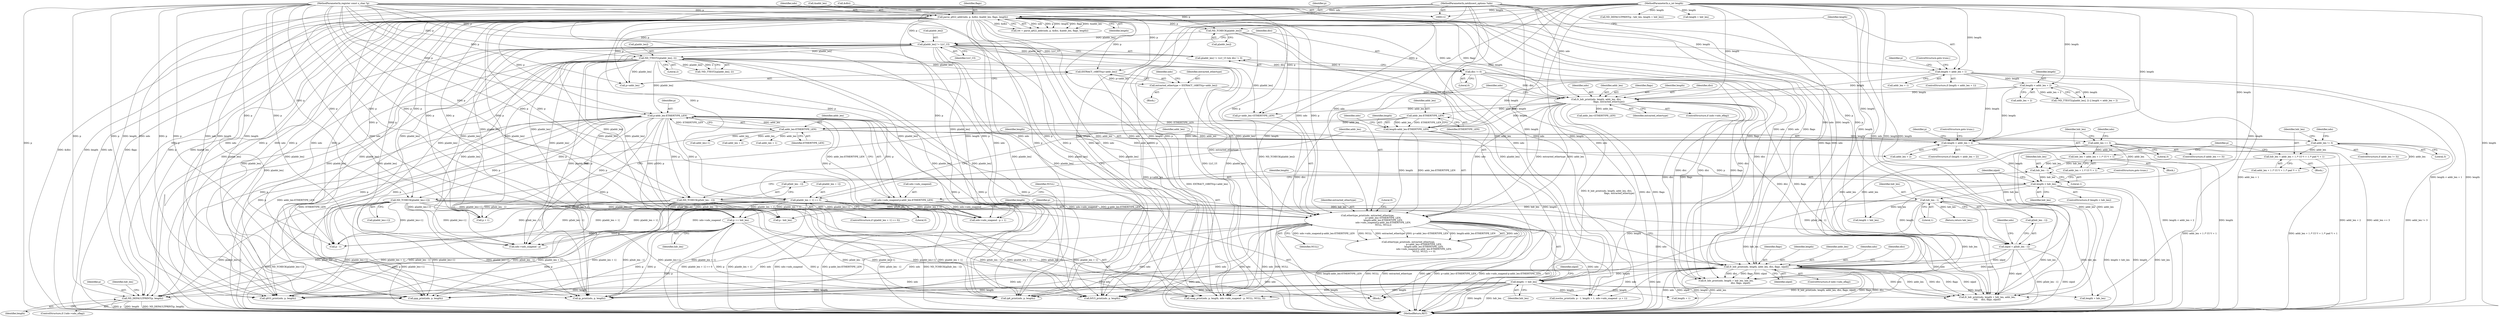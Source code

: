 digraph "0_tcpdump_1dcd10aceabbc03bf571ea32b892c522cbe923de_2@pointer" {
"1000462" [label="(Call,ND_DEFAULTPRINT(p, length))"];
"1000177" [label="(Call,ND_TTEST2(p[addr_len], 2))"];
"1000165" [label="(Call,p[addr_len] != LLC_UI)"];
"1000152" [label="(Call,ND_TCHECK(p[addr_len]))"];
"1000126" [label="(Call,parse_q922_addr(ndo, p, &dlci, &addr_len, flags, length))"];
"1000113" [label="(MethodParameterIn,netdissect_options *ndo)"];
"1000114" [label="(MethodParameterIn,register const u_char *p)"];
"1000115" [label="(MethodParameterIn,u_int length)"];
"1000269" [label="(Call,p[addr_len + 1] == 0)"];
"1000234" [label="(Call,p-addr_len-ETHERTYPE_LEN)"];
"1000236" [label="(Call,addr_len-ETHERTYPE_LEN)"];
"1000227" [label="(Call,addr_len-ETHERTYPE_LEN)"];
"1000208" [label="(Call,fr_hdr_print(ndo, length, addr_len, dlci,\n                                    flags, extracted_ethertype))"];
"1000157" [label="(Call,length < addr_len + 1)"];
"1000182" [label="(Call,length < addr_len + 2)"];
"1000170" [label="(Call,dlci != 0)"];
"1000198" [label="(Call,extracted_ethertype = EXTRACT_16BITS(p+addr_len))"];
"1000200" [label="(Call,EXTRACT_16BITS(p+addr_len))"];
"1000255" [label="(Call,ND_TCHECK(p[addr_len+1]))"];
"1000340" [label="(Call,p += hdr_len)"];
"1000326" [label="(Call,hdr_len - 1)"];
"1000318" [label="(Call,length < hdr_len)"];
"1000262" [label="(Call,length < addr_len + 2)"];
"1000225" [label="(Call,length-addr_len-ETHERTYPE_LEN)"];
"1000314" [label="(Call,hdr_len - 1)"];
"1000285" [label="(Call,hdr_len = addr_len + 1 /* UI */ + 1 /* pad */ + 1)"];
"1000278" [label="(Call,addr_len != 3)"];
"1000304" [label="(Call,hdr_len = addr_len + 1 /* UI */ + 1)"];
"1000297" [label="(Call,addr_len == 3)"];
"1000311" [label="(Call,ND_TCHECK(p[hdr_len - 1]))"];
"1000343" [label="(Call,length -= hdr_len)"];
"1000333" [label="(Call,fr_hdr_print(ndo, length, addr_len, dlci, flags, nlpid))"];
"1000217" [label="(Call,ethertype_print(ndo, extracted_ethertype,\n                                            p+addr_len+ETHERTYPE_LEN,\n                                            length-addr_len-ETHERTYPE_LEN,\n                                            ndo->ndo_snapend-p-addr_len-ETHERTYPE_LEN,\n                                            NULL, NULL))"];
"1000230" [label="(Call,ndo->ndo_snapend-p-addr_len-ETHERTYPE_LEN)"];
"1000322" [label="(Call,nlpid = p[hdr_len - 1])"];
"1000297" [label="(Call,addr_len == 3)"];
"1000232" [label="(Identifier,ndo)"];
"1000230" [label="(Call,ndo->ndo_snapend-p-addr_len-ETHERTYPE_LEN)"];
"1000318" [label="(Call,length < hdr_len)"];
"1000333" [label="(Call,fr_hdr_print(ndo, length, addr_len, dlci, flags, nlpid))"];
"1000416" [label="(Call,ND_DEFAULTPRINT(p - hdr_len, length + hdr_len))"];
"1000181" [label="(Literal,2)"];
"1000177" [label="(Call,ND_TTEST2(p[addr_len], 2))"];
"1000126" [label="(Call,parse_q922_addr(ndo, p, &dlci, &addr_len, flags, length))"];
"1000115" [label="(MethodParameterIn,u_int length)"];
"1000217" [label="(Call,ethertype_print(ndo, extracted_ethertype,\n                                            p+addr_len+ETHERTYPE_LEN,\n                                            length-addr_len-ETHERTYPE_LEN,\n                                            ndo->ndo_snapend-p-addr_len-ETHERTYPE_LEN,\n                                            NULL, NULL))"];
"1000127" [label="(Identifier,ndo)"];
"1000272" [label="(Call,addr_len + 1)"];
"1000321" [label="(ControlStructure,goto trunc;)"];
"1000113" [label="(MethodParameterIn,netdissect_options *ndo)"];
"1000324" [label="(Call,p[hdr_len - 1])"];
"1000201" [label="(Call,p+addr_len)"];
"1000420" [label="(Call,length + hdr_len)"];
"1000328" [label="(Literal,1)"];
"1000268" [label="(ControlStructure,if (p[addr_len + 1] == 0))"];
"1000337" [label="(Identifier,dlci)"];
"1000206" [label="(Identifier,ndo)"];
"1000264" [label="(Call,addr_len + 2)"];
"1000234" [label="(Call,p-addr_len-ETHERTYPE_LEN)"];
"1000209" [label="(Identifier,ndo)"];
"1000182" [label="(Call,length < addr_len + 2)"];
"1000343" [label="(Call,length -= hdr_len)"];
"1000262" [label="(Call,length < addr_len + 2)"];
"1000312" [label="(Call,p[hdr_len - 1])"];
"1000157" [label="(Call,length < addr_len + 1)"];
"1000131" [label="(Call,&addr_len)"];
"1000295" [label="(Block,)"];
"1000311" [label="(Call,ND_TCHECK(p[hdr_len - 1]))"];
"1000344" [label="(Identifier,length)"];
"1000211" [label="(Identifier,addr_len)"];
"1000313" [label="(Identifier,p)"];
"1000306" [label="(Call,addr_len + 1 /* UI */ + 1)"];
"1000241" [label="(Literal,0)"];
"1000277" [label="(ControlStructure,if (addr_len != 3))"];
"1000219" [label="(Identifier,extracted_ethertype)"];
"1000158" [label="(Identifier,length)"];
"1000199" [label="(Identifier,extracted_ethertype)"];
"1000320" [label="(Identifier,hdr_len)"];
"1000286" [label="(Identifier,hdr_len)"];
"1000402" [label="(Call,fr_hdr_print(ndo, length + hdr_len, hdr_len,\n                                         dlci, flags, nlpid))"];
"1000239" [label="(Identifier,NULL)"];
"1000159" [label="(Call,addr_len + 1)"];
"1000183" [label="(Identifier,length)"];
"1000204" [label="(ControlStructure,if (ndo->ndo_eflag))"];
"1000238" [label="(Identifier,ETHERTYPE_LEN)"];
"1000184" [label="(Call,addr_len + 2)"];
"1000323" [label="(Identifier,nlpid)"];
"1000425" [label="(Call,q933_print(ndo, p, length))"];
"1000178" [label="(Call,p[addr_len])"];
"1000338" [label="(Identifier,flags)"];
"1000226" [label="(Identifier,length)"];
"1000437" [label="(Call,ppp_print(ndo, p, length))"];
"1000369" [label="(Call,length + 1)"];
"1000317" [label="(ControlStructure,if (length < hdr_len))"];
"1000255" [label="(Call,ND_TCHECK(p[addr_len+1]))"];
"1000269" [label="(Call,p[addr_len + 1] == 0)"];
"1000228" [label="(Identifier,addr_len)"];
"1000225" [label="(Call,length-addr_len-ETHERTYPE_LEN)"];
"1000258" [label="(Call,addr_len+1)"];
"1000350" [label="(Call,ip_print(ndo, p, length))"];
"1000302" [label="(Identifier,ndo)"];
"1000166" [label="(Call,p[addr_len])"];
"1000339" [label="(Identifier,nlpid)"];
"1000129" [label="(Call,&dlci)"];
"1000356" [label="(Call,ip6_print(ndo, p, length))"];
"1000153" [label="(Call,p[addr_len])"];
"1000167" [label="(Identifier,p)"];
"1000235" [label="(Identifier,p)"];
"1000304" [label="(Call,hdr_len = addr_len + 1 /* UI */ + 1)"];
"1000387" [label="(Call,ndo->ndo_snapend - p)"];
"1000240" [label="(Identifier,NULL)"];
"1000170" [label="(Call,dlci != 0)"];
"1000236" [label="(Call,addr_len-ETHERTYPE_LEN)"];
"1000208" [label="(Call,fr_hdr_print(ndo, length, addr_len, dlci,\n                                    flags, extracted_ethertype))"];
"1000133" [label="(Identifier,flags)"];
"1000275" [label="(Literal,0)"];
"1000252" [label="(Call,addr_len + 2)"];
"1000218" [label="(Identifier,ndo)"];
"1000345" [label="(Identifier,hdr_len)"];
"1000314" [label="(Call,hdr_len - 1)"];
"1000287" [label="(Call,addr_len + 1 /* UI */ + 1 /* pad */ + 1)"];
"1000376" [label="(Call,p + 1)"];
"1000267" [label="(ControlStructure,goto trunc;)"];
"1000347" [label="(Identifier,nlpid)"];
"1000335" [label="(Identifier,length)"];
"1000263" [label="(Identifier,length)"];
"1000336" [label="(Identifier,addr_len)"];
"1000279" [label="(Identifier,addr_len)"];
"1000213" [label="(Identifier,flags)"];
"1000342" [label="(Identifier,hdr_len)"];
"1000319" [label="(Identifier,length)"];
"1000283" [label="(Identifier,ndo)"];
"1000200" [label="(Call,EXTRACT_16BITS(p+addr_len))"];
"1000315" [label="(Identifier,hdr_len)"];
"1000463" [label="(Identifier,p)"];
"1000431" [label="(Call,frf15_print(ndo, p, length))"];
"1000210" [label="(Identifier,length)"];
"1000162" [label="(ControlStructure,goto trunc;)"];
"1000261" [label="(ControlStructure,if (length < addr_len + 2))"];
"1000366" [label="(Call,p - 1)"];
"1000212" [label="(Identifier,dlci)"];
"1000276" [label="(Block,)"];
"1000152" [label="(Call,ND_TCHECK(p[addr_len]))"];
"1000334" [label="(Identifier,ndo)"];
"1000220" [label="(Call,p+addr_len+ETHERTYPE_LEN)"];
"1000164" [label="(Call,p[addr_len] != LLC_UI && dlci != 0)"];
"1000457" [label="(ControlStructure,if (!ndo->ndo_xflag))"];
"1000462" [label="(Call,ND_DEFAULTPRINT(p, length))"];
"1000341" [label="(Identifier,p)"];
"1000299" [label="(Literal,3)"];
"1000465" [label="(Return,return hdr_len;)"];
"1000298" [label="(Identifier,addr_len)"];
"1000448" [label="(Call,fr_hdr_print(ndo, length + hdr_len, addr_len,\n\t\t\t\t     dlci, flags, nlpid))"];
"1000316" [label="(Literal,1)"];
"1000417" [label="(Call,p - hdr_len)"];
"1000124" [label="(Call,ret = parse_q922_addr(ndo, p, &dlci, &addr_len, flags, length))"];
"1000450" [label="(Call,length + hdr_len)"];
"1000271" [label="(Identifier,p)"];
"1000296" [label="(ControlStructure,if (addr_len == 3))"];
"1000169" [label="(Identifier,LLC_UI)"];
"1000222" [label="(Call,addr_len+ETHERTYPE_LEN)"];
"1000134" [label="(Identifier,length)"];
"1000466" [label="(Identifier,hdr_len)"];
"1000216" [label="(Call,ethertype_print(ndo, extracted_ethertype,\n                                            p+addr_len+ETHERTYPE_LEN,\n                                            length-addr_len-ETHERTYPE_LEN,\n                                            ndo->ndo_snapend-p-addr_len-ETHERTYPE_LEN,\n                                            NULL, NULL) == 0)"];
"1000364" [label="(Call,isoclns_print(ndo, p - 1, length + 1, ndo->ndo_snapend - p + 1))"];
"1000128" [label="(Identifier,p)"];
"1000278" [label="(Call,addr_len != 3)"];
"1000331" [label="(Identifier,ndo)"];
"1000175" [label="(Call,!ND_TTEST2(p[addr_len], 2) || length < addr_len + 2)"];
"1000280" [label="(Literal,3)"];
"1000227" [label="(Call,addr_len-ETHERTYPE_LEN)"];
"1000329" [label="(ControlStructure,if (ndo->ndo_eflag))"];
"1000305" [label="(Identifier,hdr_len)"];
"1000116" [label="(Block,)"];
"1000114" [label="(MethodParameterIn,register const u_char *p)"];
"1000256" [label="(Call,p[addr_len+1])"];
"1000171" [label="(Identifier,dlci)"];
"1000372" [label="(Call,ndo->ndo_snapend - p + 1)"];
"1000237" [label="(Identifier,addr_len)"];
"1000156" [label="(ControlStructure,if (length < addr_len + 1))"];
"1000340" [label="(Call,p += hdr_len)"];
"1000270" [label="(Call,p[addr_len + 1])"];
"1000322" [label="(Call,nlpid = p[hdr_len - 1])"];
"1000172" [label="(Literal,0)"];
"1000198" [label="(Call,extracted_ethertype = EXTRACT_16BITS(p+addr_len))"];
"1000404" [label="(Call,length + hdr_len)"];
"1000326" [label="(Call,hdr_len - 1)"];
"1000176" [label="(Call,!ND_TTEST2(p[addr_len], 2))"];
"1000197" [label="(Block,)"];
"1000231" [label="(Call,ndo->ndo_snapend)"];
"1000464" [label="(Identifier,length)"];
"1000214" [label="(Identifier,extracted_ethertype)"];
"1000229" [label="(Identifier,ETHERTYPE_LEN)"];
"1000285" [label="(Call,hdr_len = addr_len + 1 /* UI */ + 1 /* pad */ + 1)"];
"1000383" [label="(Call,snap_print(ndo, p, length, ndo->ndo_snapend - p, NULL, NULL, 0))"];
"1000327" [label="(Identifier,hdr_len)"];
"1000474" [label="(MethodReturn,RET)"];
"1000165" [label="(Call,p[addr_len] != LLC_UI)"];
"1000462" -> "1000457"  [label="AST: "];
"1000462" -> "1000464"  [label="CFG: "];
"1000463" -> "1000462"  [label="AST: "];
"1000464" -> "1000462"  [label="AST: "];
"1000466" -> "1000462"  [label="CFG: "];
"1000462" -> "1000474"  [label="DDG: p"];
"1000462" -> "1000474"  [label="DDG: length"];
"1000462" -> "1000474"  [label="DDG: ND_DEFAULTPRINT(p, length)"];
"1000177" -> "1000462"  [label="DDG: p[addr_len]"];
"1000165" -> "1000462"  [label="DDG: p[addr_len]"];
"1000269" -> "1000462"  [label="DDG: p[addr_len + 1]"];
"1000255" -> "1000462"  [label="DDG: p[addr_len+1]"];
"1000340" -> "1000462"  [label="DDG: p"];
"1000114" -> "1000462"  [label="DDG: p"];
"1000311" -> "1000462"  [label="DDG: p[hdr_len - 1]"];
"1000234" -> "1000462"  [label="DDG: p"];
"1000126" -> "1000462"  [label="DDG: p"];
"1000343" -> "1000462"  [label="DDG: length"];
"1000115" -> "1000462"  [label="DDG: length"];
"1000177" -> "1000176"  [label="AST: "];
"1000177" -> "1000181"  [label="CFG: "];
"1000178" -> "1000177"  [label="AST: "];
"1000181" -> "1000177"  [label="AST: "];
"1000176" -> "1000177"  [label="CFG: "];
"1000177" -> "1000474"  [label="DDG: p[addr_len]"];
"1000177" -> "1000176"  [label="DDG: p[addr_len]"];
"1000177" -> "1000176"  [label="DDG: 2"];
"1000165" -> "1000177"  [label="DDG: p[addr_len]"];
"1000126" -> "1000177"  [label="DDG: p"];
"1000114" -> "1000177"  [label="DDG: p"];
"1000177" -> "1000200"  [label="DDG: p[addr_len]"];
"1000177" -> "1000201"  [label="DDG: p[addr_len]"];
"1000177" -> "1000217"  [label="DDG: p[addr_len]"];
"1000177" -> "1000220"  [label="DDG: p[addr_len]"];
"1000177" -> "1000234"  [label="DDG: p[addr_len]"];
"1000177" -> "1000340"  [label="DDG: p[addr_len]"];
"1000177" -> "1000350"  [label="DDG: p[addr_len]"];
"1000177" -> "1000356"  [label="DDG: p[addr_len]"];
"1000177" -> "1000366"  [label="DDG: p[addr_len]"];
"1000177" -> "1000372"  [label="DDG: p[addr_len]"];
"1000177" -> "1000376"  [label="DDG: p[addr_len]"];
"1000177" -> "1000383"  [label="DDG: p[addr_len]"];
"1000177" -> "1000387"  [label="DDG: p[addr_len]"];
"1000177" -> "1000417"  [label="DDG: p[addr_len]"];
"1000177" -> "1000425"  [label="DDG: p[addr_len]"];
"1000177" -> "1000431"  [label="DDG: p[addr_len]"];
"1000177" -> "1000437"  [label="DDG: p[addr_len]"];
"1000165" -> "1000164"  [label="AST: "];
"1000165" -> "1000169"  [label="CFG: "];
"1000166" -> "1000165"  [label="AST: "];
"1000169" -> "1000165"  [label="AST: "];
"1000171" -> "1000165"  [label="CFG: "];
"1000164" -> "1000165"  [label="CFG: "];
"1000165" -> "1000474"  [label="DDG: LLC_UI"];
"1000165" -> "1000474"  [label="DDG: p[addr_len]"];
"1000165" -> "1000164"  [label="DDG: p[addr_len]"];
"1000165" -> "1000164"  [label="DDG: LLC_UI"];
"1000152" -> "1000165"  [label="DDG: p[addr_len]"];
"1000126" -> "1000165"  [label="DDG: p"];
"1000114" -> "1000165"  [label="DDG: p"];
"1000165" -> "1000340"  [label="DDG: p[addr_len]"];
"1000165" -> "1000350"  [label="DDG: p[addr_len]"];
"1000165" -> "1000356"  [label="DDG: p[addr_len]"];
"1000165" -> "1000366"  [label="DDG: p[addr_len]"];
"1000165" -> "1000372"  [label="DDG: p[addr_len]"];
"1000165" -> "1000376"  [label="DDG: p[addr_len]"];
"1000165" -> "1000383"  [label="DDG: p[addr_len]"];
"1000165" -> "1000387"  [label="DDG: p[addr_len]"];
"1000165" -> "1000417"  [label="DDG: p[addr_len]"];
"1000165" -> "1000425"  [label="DDG: p[addr_len]"];
"1000165" -> "1000431"  [label="DDG: p[addr_len]"];
"1000165" -> "1000437"  [label="DDG: p[addr_len]"];
"1000152" -> "1000116"  [label="AST: "];
"1000152" -> "1000153"  [label="CFG: "];
"1000153" -> "1000152"  [label="AST: "];
"1000158" -> "1000152"  [label="CFG: "];
"1000152" -> "1000474"  [label="DDG: ND_TCHECK(p[addr_len])"];
"1000152" -> "1000474"  [label="DDG: p[addr_len]"];
"1000126" -> "1000152"  [label="DDG: p"];
"1000114" -> "1000152"  [label="DDG: p"];
"1000126" -> "1000124"  [label="AST: "];
"1000126" -> "1000134"  [label="CFG: "];
"1000127" -> "1000126"  [label="AST: "];
"1000128" -> "1000126"  [label="AST: "];
"1000129" -> "1000126"  [label="AST: "];
"1000131" -> "1000126"  [label="AST: "];
"1000133" -> "1000126"  [label="AST: "];
"1000134" -> "1000126"  [label="AST: "];
"1000124" -> "1000126"  [label="CFG: "];
"1000126" -> "1000474"  [label="DDG: &dlci"];
"1000126" -> "1000474"  [label="DDG: length"];
"1000126" -> "1000474"  [label="DDG: ndo"];
"1000126" -> "1000474"  [label="DDG: flags"];
"1000126" -> "1000474"  [label="DDG: p"];
"1000126" -> "1000474"  [label="DDG: &addr_len"];
"1000126" -> "1000124"  [label="DDG: ndo"];
"1000126" -> "1000124"  [label="DDG: p"];
"1000126" -> "1000124"  [label="DDG: length"];
"1000126" -> "1000124"  [label="DDG: flags"];
"1000126" -> "1000124"  [label="DDG: &addr_len"];
"1000126" -> "1000124"  [label="DDG: &dlci"];
"1000113" -> "1000126"  [label="DDG: ndo"];
"1000114" -> "1000126"  [label="DDG: p"];
"1000115" -> "1000126"  [label="DDG: length"];
"1000126" -> "1000157"  [label="DDG: length"];
"1000126" -> "1000200"  [label="DDG: p"];
"1000126" -> "1000201"  [label="DDG: p"];
"1000126" -> "1000208"  [label="DDG: ndo"];
"1000126" -> "1000208"  [label="DDG: flags"];
"1000126" -> "1000217"  [label="DDG: ndo"];
"1000126" -> "1000217"  [label="DDG: p"];
"1000126" -> "1000220"  [label="DDG: p"];
"1000126" -> "1000234"  [label="DDG: p"];
"1000126" -> "1000255"  [label="DDG: p"];
"1000126" -> "1000269"  [label="DDG: p"];
"1000126" -> "1000311"  [label="DDG: p"];
"1000126" -> "1000322"  [label="DDG: p"];
"1000126" -> "1000333"  [label="DDG: ndo"];
"1000126" -> "1000333"  [label="DDG: flags"];
"1000126" -> "1000340"  [label="DDG: p"];
"1000126" -> "1000350"  [label="DDG: ndo"];
"1000126" -> "1000350"  [label="DDG: p"];
"1000126" -> "1000356"  [label="DDG: ndo"];
"1000126" -> "1000356"  [label="DDG: p"];
"1000126" -> "1000364"  [label="DDG: ndo"];
"1000126" -> "1000366"  [label="DDG: p"];
"1000126" -> "1000372"  [label="DDG: p"];
"1000126" -> "1000376"  [label="DDG: p"];
"1000126" -> "1000383"  [label="DDG: ndo"];
"1000126" -> "1000383"  [label="DDG: p"];
"1000126" -> "1000387"  [label="DDG: p"];
"1000126" -> "1000402"  [label="DDG: flags"];
"1000126" -> "1000417"  [label="DDG: p"];
"1000126" -> "1000425"  [label="DDG: ndo"];
"1000126" -> "1000425"  [label="DDG: p"];
"1000126" -> "1000431"  [label="DDG: ndo"];
"1000126" -> "1000431"  [label="DDG: p"];
"1000126" -> "1000437"  [label="DDG: ndo"];
"1000126" -> "1000437"  [label="DDG: p"];
"1000126" -> "1000448"  [label="DDG: ndo"];
"1000126" -> "1000448"  [label="DDG: flags"];
"1000113" -> "1000112"  [label="AST: "];
"1000113" -> "1000474"  [label="DDG: ndo"];
"1000113" -> "1000208"  [label="DDG: ndo"];
"1000113" -> "1000217"  [label="DDG: ndo"];
"1000113" -> "1000333"  [label="DDG: ndo"];
"1000113" -> "1000350"  [label="DDG: ndo"];
"1000113" -> "1000356"  [label="DDG: ndo"];
"1000113" -> "1000364"  [label="DDG: ndo"];
"1000113" -> "1000383"  [label="DDG: ndo"];
"1000113" -> "1000402"  [label="DDG: ndo"];
"1000113" -> "1000425"  [label="DDG: ndo"];
"1000113" -> "1000431"  [label="DDG: ndo"];
"1000113" -> "1000437"  [label="DDG: ndo"];
"1000113" -> "1000448"  [label="DDG: ndo"];
"1000114" -> "1000112"  [label="AST: "];
"1000114" -> "1000474"  [label="DDG: p"];
"1000114" -> "1000200"  [label="DDG: p"];
"1000114" -> "1000201"  [label="DDG: p"];
"1000114" -> "1000217"  [label="DDG: p"];
"1000114" -> "1000220"  [label="DDG: p"];
"1000114" -> "1000234"  [label="DDG: p"];
"1000114" -> "1000255"  [label="DDG: p"];
"1000114" -> "1000269"  [label="DDG: p"];
"1000114" -> "1000311"  [label="DDG: p"];
"1000114" -> "1000322"  [label="DDG: p"];
"1000114" -> "1000340"  [label="DDG: p"];
"1000114" -> "1000350"  [label="DDG: p"];
"1000114" -> "1000356"  [label="DDG: p"];
"1000114" -> "1000366"  [label="DDG: p"];
"1000114" -> "1000372"  [label="DDG: p"];
"1000114" -> "1000376"  [label="DDG: p"];
"1000114" -> "1000383"  [label="DDG: p"];
"1000114" -> "1000387"  [label="DDG: p"];
"1000114" -> "1000417"  [label="DDG: p"];
"1000114" -> "1000425"  [label="DDG: p"];
"1000114" -> "1000431"  [label="DDG: p"];
"1000114" -> "1000437"  [label="DDG: p"];
"1000115" -> "1000112"  [label="AST: "];
"1000115" -> "1000474"  [label="DDG: length"];
"1000115" -> "1000157"  [label="DDG: length"];
"1000115" -> "1000182"  [label="DDG: length"];
"1000115" -> "1000208"  [label="DDG: length"];
"1000115" -> "1000225"  [label="DDG: length"];
"1000115" -> "1000262"  [label="DDG: length"];
"1000115" -> "1000318"  [label="DDG: length"];
"1000115" -> "1000333"  [label="DDG: length"];
"1000115" -> "1000343"  [label="DDG: length"];
"1000115" -> "1000350"  [label="DDG: length"];
"1000115" -> "1000356"  [label="DDG: length"];
"1000115" -> "1000364"  [label="DDG: length"];
"1000115" -> "1000369"  [label="DDG: length"];
"1000115" -> "1000383"  [label="DDG: length"];
"1000115" -> "1000402"  [label="DDG: length"];
"1000115" -> "1000404"  [label="DDG: length"];
"1000115" -> "1000416"  [label="DDG: length"];
"1000115" -> "1000420"  [label="DDG: length"];
"1000115" -> "1000425"  [label="DDG: length"];
"1000115" -> "1000431"  [label="DDG: length"];
"1000115" -> "1000437"  [label="DDG: length"];
"1000115" -> "1000448"  [label="DDG: length"];
"1000115" -> "1000450"  [label="DDG: length"];
"1000269" -> "1000268"  [label="AST: "];
"1000269" -> "1000275"  [label="CFG: "];
"1000270" -> "1000269"  [label="AST: "];
"1000275" -> "1000269"  [label="AST: "];
"1000279" -> "1000269"  [label="CFG: "];
"1000298" -> "1000269"  [label="CFG: "];
"1000269" -> "1000474"  [label="DDG: p[addr_len + 1] == 0"];
"1000269" -> "1000474"  [label="DDG: p[addr_len + 1]"];
"1000234" -> "1000269"  [label="DDG: p"];
"1000269" -> "1000340"  [label="DDG: p[addr_len + 1]"];
"1000269" -> "1000350"  [label="DDG: p[addr_len + 1]"];
"1000269" -> "1000356"  [label="DDG: p[addr_len + 1]"];
"1000269" -> "1000366"  [label="DDG: p[addr_len + 1]"];
"1000269" -> "1000372"  [label="DDG: p[addr_len + 1]"];
"1000269" -> "1000376"  [label="DDG: p[addr_len + 1]"];
"1000269" -> "1000383"  [label="DDG: p[addr_len + 1]"];
"1000269" -> "1000387"  [label="DDG: p[addr_len + 1]"];
"1000269" -> "1000417"  [label="DDG: p[addr_len + 1]"];
"1000269" -> "1000425"  [label="DDG: p[addr_len + 1]"];
"1000269" -> "1000431"  [label="DDG: p[addr_len + 1]"];
"1000269" -> "1000437"  [label="DDG: p[addr_len + 1]"];
"1000234" -> "1000230"  [label="AST: "];
"1000234" -> "1000236"  [label="CFG: "];
"1000235" -> "1000234"  [label="AST: "];
"1000236" -> "1000234"  [label="AST: "];
"1000230" -> "1000234"  [label="CFG: "];
"1000234" -> "1000474"  [label="DDG: addr_len-ETHERTYPE_LEN"];
"1000234" -> "1000474"  [label="DDG: p"];
"1000234" -> "1000230"  [label="DDG: p"];
"1000234" -> "1000230"  [label="DDG: addr_len-ETHERTYPE_LEN"];
"1000236" -> "1000234"  [label="DDG: addr_len"];
"1000236" -> "1000234"  [label="DDG: ETHERTYPE_LEN"];
"1000234" -> "1000255"  [label="DDG: p"];
"1000234" -> "1000311"  [label="DDG: p"];
"1000234" -> "1000322"  [label="DDG: p"];
"1000234" -> "1000340"  [label="DDG: p"];
"1000234" -> "1000350"  [label="DDG: p"];
"1000234" -> "1000356"  [label="DDG: p"];
"1000234" -> "1000366"  [label="DDG: p"];
"1000234" -> "1000372"  [label="DDG: p"];
"1000234" -> "1000376"  [label="DDG: p"];
"1000234" -> "1000383"  [label="DDG: p"];
"1000234" -> "1000387"  [label="DDG: p"];
"1000234" -> "1000417"  [label="DDG: p"];
"1000234" -> "1000425"  [label="DDG: p"];
"1000234" -> "1000431"  [label="DDG: p"];
"1000234" -> "1000437"  [label="DDG: p"];
"1000236" -> "1000238"  [label="CFG: "];
"1000237" -> "1000236"  [label="AST: "];
"1000238" -> "1000236"  [label="AST: "];
"1000236" -> "1000474"  [label="DDG: ETHERTYPE_LEN"];
"1000227" -> "1000236"  [label="DDG: addr_len"];
"1000227" -> "1000236"  [label="DDG: ETHERTYPE_LEN"];
"1000236" -> "1000252"  [label="DDG: addr_len"];
"1000236" -> "1000258"  [label="DDG: addr_len"];
"1000236" -> "1000262"  [label="DDG: addr_len"];
"1000236" -> "1000264"  [label="DDG: addr_len"];
"1000236" -> "1000272"  [label="DDG: addr_len"];
"1000236" -> "1000278"  [label="DDG: addr_len"];
"1000236" -> "1000297"  [label="DDG: addr_len"];
"1000227" -> "1000225"  [label="AST: "];
"1000227" -> "1000229"  [label="CFG: "];
"1000228" -> "1000227"  [label="AST: "];
"1000229" -> "1000227"  [label="AST: "];
"1000225" -> "1000227"  [label="CFG: "];
"1000227" -> "1000225"  [label="DDG: addr_len"];
"1000227" -> "1000225"  [label="DDG: ETHERTYPE_LEN"];
"1000208" -> "1000227"  [label="DDG: addr_len"];
"1000208" -> "1000204"  [label="AST: "];
"1000208" -> "1000214"  [label="CFG: "];
"1000209" -> "1000208"  [label="AST: "];
"1000210" -> "1000208"  [label="AST: "];
"1000211" -> "1000208"  [label="AST: "];
"1000212" -> "1000208"  [label="AST: "];
"1000213" -> "1000208"  [label="AST: "];
"1000214" -> "1000208"  [label="AST: "];
"1000218" -> "1000208"  [label="CFG: "];
"1000208" -> "1000474"  [label="DDG: fr_hdr_print(ndo, length, addr_len, dlci,\n                                    flags, extracted_ethertype)"];
"1000208" -> "1000474"  [label="DDG: dlci"];
"1000208" -> "1000474"  [label="DDG: flags"];
"1000157" -> "1000208"  [label="DDG: length"];
"1000182" -> "1000208"  [label="DDG: length"];
"1000170" -> "1000208"  [label="DDG: dlci"];
"1000198" -> "1000208"  [label="DDG: extracted_ethertype"];
"1000208" -> "1000217"  [label="DDG: ndo"];
"1000208" -> "1000217"  [label="DDG: extracted_ethertype"];
"1000208" -> "1000217"  [label="DDG: addr_len"];
"1000208" -> "1000220"  [label="DDG: addr_len"];
"1000208" -> "1000222"  [label="DDG: addr_len"];
"1000208" -> "1000225"  [label="DDG: length"];
"1000208" -> "1000333"  [label="DDG: dlci"];
"1000208" -> "1000333"  [label="DDG: flags"];
"1000208" -> "1000402"  [label="DDG: dlci"];
"1000208" -> "1000402"  [label="DDG: flags"];
"1000208" -> "1000448"  [label="DDG: dlci"];
"1000208" -> "1000448"  [label="DDG: flags"];
"1000157" -> "1000156"  [label="AST: "];
"1000157" -> "1000159"  [label="CFG: "];
"1000158" -> "1000157"  [label="AST: "];
"1000159" -> "1000157"  [label="AST: "];
"1000162" -> "1000157"  [label="CFG: "];
"1000167" -> "1000157"  [label="CFG: "];
"1000157" -> "1000474"  [label="DDG: addr_len + 1"];
"1000157" -> "1000474"  [label="DDG: length < addr_len + 1"];
"1000157" -> "1000474"  [label="DDG: length"];
"1000157" -> "1000182"  [label="DDG: length"];
"1000157" -> "1000225"  [label="DDG: length"];
"1000157" -> "1000262"  [label="DDG: length"];
"1000182" -> "1000175"  [label="AST: "];
"1000182" -> "1000184"  [label="CFG: "];
"1000183" -> "1000182"  [label="AST: "];
"1000184" -> "1000182"  [label="AST: "];
"1000175" -> "1000182"  [label="CFG: "];
"1000182" -> "1000175"  [label="DDG: length"];
"1000182" -> "1000175"  [label="DDG: addr_len + 2"];
"1000182" -> "1000225"  [label="DDG: length"];
"1000182" -> "1000262"  [label="DDG: length"];
"1000170" -> "1000164"  [label="AST: "];
"1000170" -> "1000172"  [label="CFG: "];
"1000171" -> "1000170"  [label="AST: "];
"1000172" -> "1000170"  [label="AST: "];
"1000164" -> "1000170"  [label="CFG: "];
"1000170" -> "1000474"  [label="DDG: dlci"];
"1000170" -> "1000164"  [label="DDG: dlci"];
"1000170" -> "1000164"  [label="DDG: 0"];
"1000170" -> "1000333"  [label="DDG: dlci"];
"1000170" -> "1000402"  [label="DDG: dlci"];
"1000170" -> "1000448"  [label="DDG: dlci"];
"1000198" -> "1000197"  [label="AST: "];
"1000198" -> "1000200"  [label="CFG: "];
"1000199" -> "1000198"  [label="AST: "];
"1000200" -> "1000198"  [label="AST: "];
"1000206" -> "1000198"  [label="CFG: "];
"1000198" -> "1000474"  [label="DDG: EXTRACT_16BITS(p+addr_len)"];
"1000200" -> "1000198"  [label="DDG: p+addr_len"];
"1000198" -> "1000217"  [label="DDG: extracted_ethertype"];
"1000200" -> "1000201"  [label="CFG: "];
"1000201" -> "1000200"  [label="AST: "];
"1000200" -> "1000474"  [label="DDG: p+addr_len"];
"1000255" -> "1000116"  [label="AST: "];
"1000255" -> "1000256"  [label="CFG: "];
"1000256" -> "1000255"  [label="AST: "];
"1000263" -> "1000255"  [label="CFG: "];
"1000255" -> "1000474"  [label="DDG: ND_TCHECK(p[addr_len+1])"];
"1000255" -> "1000474"  [label="DDG: p[addr_len+1]"];
"1000255" -> "1000340"  [label="DDG: p[addr_len+1]"];
"1000255" -> "1000350"  [label="DDG: p[addr_len+1]"];
"1000255" -> "1000356"  [label="DDG: p[addr_len+1]"];
"1000255" -> "1000366"  [label="DDG: p[addr_len+1]"];
"1000255" -> "1000372"  [label="DDG: p[addr_len+1]"];
"1000255" -> "1000376"  [label="DDG: p[addr_len+1]"];
"1000255" -> "1000383"  [label="DDG: p[addr_len+1]"];
"1000255" -> "1000387"  [label="DDG: p[addr_len+1]"];
"1000255" -> "1000417"  [label="DDG: p[addr_len+1]"];
"1000255" -> "1000425"  [label="DDG: p[addr_len+1]"];
"1000255" -> "1000431"  [label="DDG: p[addr_len+1]"];
"1000255" -> "1000437"  [label="DDG: p[addr_len+1]"];
"1000340" -> "1000116"  [label="AST: "];
"1000340" -> "1000342"  [label="CFG: "];
"1000341" -> "1000340"  [label="AST: "];
"1000342" -> "1000340"  [label="AST: "];
"1000344" -> "1000340"  [label="CFG: "];
"1000340" -> "1000474"  [label="DDG: p"];
"1000326" -> "1000340"  [label="DDG: hdr_len"];
"1000311" -> "1000340"  [label="DDG: p[hdr_len - 1]"];
"1000340" -> "1000350"  [label="DDG: p"];
"1000340" -> "1000356"  [label="DDG: p"];
"1000340" -> "1000366"  [label="DDG: p"];
"1000340" -> "1000387"  [label="DDG: p"];
"1000340" -> "1000425"  [label="DDG: p"];
"1000340" -> "1000431"  [label="DDG: p"];
"1000340" -> "1000437"  [label="DDG: p"];
"1000326" -> "1000324"  [label="AST: "];
"1000326" -> "1000328"  [label="CFG: "];
"1000327" -> "1000326"  [label="AST: "];
"1000328" -> "1000326"  [label="AST: "];
"1000324" -> "1000326"  [label="CFG: "];
"1000318" -> "1000326"  [label="DDG: hdr_len"];
"1000326" -> "1000343"  [label="DDG: hdr_len"];
"1000326" -> "1000402"  [label="DDG: hdr_len"];
"1000326" -> "1000404"  [label="DDG: hdr_len"];
"1000326" -> "1000417"  [label="DDG: hdr_len"];
"1000326" -> "1000448"  [label="DDG: hdr_len"];
"1000326" -> "1000450"  [label="DDG: hdr_len"];
"1000326" -> "1000465"  [label="DDG: hdr_len"];
"1000318" -> "1000317"  [label="AST: "];
"1000318" -> "1000320"  [label="CFG: "];
"1000319" -> "1000318"  [label="AST: "];
"1000320" -> "1000318"  [label="AST: "];
"1000321" -> "1000318"  [label="CFG: "];
"1000323" -> "1000318"  [label="CFG: "];
"1000318" -> "1000474"  [label="DDG: length < hdr_len"];
"1000318" -> "1000474"  [label="DDG: length"];
"1000318" -> "1000474"  [label="DDG: hdr_len"];
"1000262" -> "1000318"  [label="DDG: length"];
"1000314" -> "1000318"  [label="DDG: hdr_len"];
"1000318" -> "1000333"  [label="DDG: length"];
"1000318" -> "1000343"  [label="DDG: length"];
"1000262" -> "1000261"  [label="AST: "];
"1000262" -> "1000264"  [label="CFG: "];
"1000263" -> "1000262"  [label="AST: "];
"1000264" -> "1000262"  [label="AST: "];
"1000267" -> "1000262"  [label="CFG: "];
"1000271" -> "1000262"  [label="CFG: "];
"1000262" -> "1000474"  [label="DDG: length"];
"1000262" -> "1000474"  [label="DDG: addr_len + 2"];
"1000262" -> "1000474"  [label="DDG: length < addr_len + 2"];
"1000225" -> "1000262"  [label="DDG: length"];
"1000225" -> "1000217"  [label="AST: "];
"1000226" -> "1000225"  [label="AST: "];
"1000232" -> "1000225"  [label="CFG: "];
"1000225" -> "1000474"  [label="DDG: length"];
"1000225" -> "1000217"  [label="DDG: length"];
"1000225" -> "1000217"  [label="DDG: addr_len-ETHERTYPE_LEN"];
"1000314" -> "1000312"  [label="AST: "];
"1000314" -> "1000316"  [label="CFG: "];
"1000315" -> "1000314"  [label="AST: "];
"1000316" -> "1000314"  [label="AST: "];
"1000312" -> "1000314"  [label="CFG: "];
"1000285" -> "1000314"  [label="DDG: hdr_len"];
"1000304" -> "1000314"  [label="DDG: hdr_len"];
"1000285" -> "1000276"  [label="AST: "];
"1000285" -> "1000287"  [label="CFG: "];
"1000286" -> "1000285"  [label="AST: "];
"1000287" -> "1000285"  [label="AST: "];
"1000313" -> "1000285"  [label="CFG: "];
"1000285" -> "1000474"  [label="DDG: addr_len + 1 /* UI */ + 1 /* pad */ + 1"];
"1000278" -> "1000285"  [label="DDG: addr_len"];
"1000278" -> "1000277"  [label="AST: "];
"1000278" -> "1000280"  [label="CFG: "];
"1000279" -> "1000278"  [label="AST: "];
"1000280" -> "1000278"  [label="AST: "];
"1000283" -> "1000278"  [label="CFG: "];
"1000286" -> "1000278"  [label="CFG: "];
"1000278" -> "1000474"  [label="DDG: addr_len != 3"];
"1000278" -> "1000287"  [label="DDG: addr_len"];
"1000278" -> "1000333"  [label="DDG: addr_len"];
"1000278" -> "1000448"  [label="DDG: addr_len"];
"1000304" -> "1000295"  [label="AST: "];
"1000304" -> "1000306"  [label="CFG: "];
"1000305" -> "1000304"  [label="AST: "];
"1000306" -> "1000304"  [label="AST: "];
"1000313" -> "1000304"  [label="CFG: "];
"1000304" -> "1000474"  [label="DDG: addr_len + 1 /* UI */ + 1"];
"1000297" -> "1000304"  [label="DDG: addr_len"];
"1000297" -> "1000296"  [label="AST: "];
"1000297" -> "1000299"  [label="CFG: "];
"1000298" -> "1000297"  [label="AST: "];
"1000299" -> "1000297"  [label="AST: "];
"1000302" -> "1000297"  [label="CFG: "];
"1000305" -> "1000297"  [label="CFG: "];
"1000297" -> "1000474"  [label="DDG: addr_len == 3"];
"1000297" -> "1000306"  [label="DDG: addr_len"];
"1000297" -> "1000333"  [label="DDG: addr_len"];
"1000297" -> "1000448"  [label="DDG: addr_len"];
"1000311" -> "1000116"  [label="AST: "];
"1000311" -> "1000312"  [label="CFG: "];
"1000312" -> "1000311"  [label="AST: "];
"1000319" -> "1000311"  [label="CFG: "];
"1000311" -> "1000474"  [label="DDG: p[hdr_len - 1]"];
"1000311" -> "1000474"  [label="DDG: ND_TCHECK(p[hdr_len - 1])"];
"1000311" -> "1000322"  [label="DDG: p[hdr_len - 1]"];
"1000311" -> "1000350"  [label="DDG: p[hdr_len - 1]"];
"1000311" -> "1000356"  [label="DDG: p[hdr_len - 1]"];
"1000311" -> "1000366"  [label="DDG: p[hdr_len - 1]"];
"1000311" -> "1000372"  [label="DDG: p[hdr_len - 1]"];
"1000311" -> "1000376"  [label="DDG: p[hdr_len - 1]"];
"1000311" -> "1000383"  [label="DDG: p[hdr_len - 1]"];
"1000311" -> "1000387"  [label="DDG: p[hdr_len - 1]"];
"1000311" -> "1000417"  [label="DDG: p[hdr_len - 1]"];
"1000311" -> "1000425"  [label="DDG: p[hdr_len - 1]"];
"1000311" -> "1000431"  [label="DDG: p[hdr_len - 1]"];
"1000311" -> "1000437"  [label="DDG: p[hdr_len - 1]"];
"1000343" -> "1000116"  [label="AST: "];
"1000343" -> "1000345"  [label="CFG: "];
"1000344" -> "1000343"  [label="AST: "];
"1000345" -> "1000343"  [label="AST: "];
"1000347" -> "1000343"  [label="CFG: "];
"1000343" -> "1000474"  [label="DDG: length"];
"1000343" -> "1000474"  [label="DDG: hdr_len"];
"1000333" -> "1000343"  [label="DDG: length"];
"1000343" -> "1000350"  [label="DDG: length"];
"1000343" -> "1000356"  [label="DDG: length"];
"1000343" -> "1000364"  [label="DDG: length"];
"1000343" -> "1000369"  [label="DDG: length"];
"1000343" -> "1000383"  [label="DDG: length"];
"1000343" -> "1000425"  [label="DDG: length"];
"1000343" -> "1000431"  [label="DDG: length"];
"1000343" -> "1000437"  [label="DDG: length"];
"1000343" -> "1000448"  [label="DDG: length"];
"1000343" -> "1000450"  [label="DDG: length"];
"1000333" -> "1000329"  [label="AST: "];
"1000333" -> "1000339"  [label="CFG: "];
"1000334" -> "1000333"  [label="AST: "];
"1000335" -> "1000333"  [label="AST: "];
"1000336" -> "1000333"  [label="AST: "];
"1000337" -> "1000333"  [label="AST: "];
"1000338" -> "1000333"  [label="AST: "];
"1000339" -> "1000333"  [label="AST: "];
"1000341" -> "1000333"  [label="CFG: "];
"1000333" -> "1000474"  [label="DDG: ndo"];
"1000333" -> "1000474"  [label="DDG: nlpid"];
"1000333" -> "1000474"  [label="DDG: addr_len"];
"1000333" -> "1000474"  [label="DDG: fr_hdr_print(ndo, length, addr_len, dlci, flags, nlpid)"];
"1000333" -> "1000474"  [label="DDG: flags"];
"1000333" -> "1000474"  [label="DDG: dlci"];
"1000217" -> "1000333"  [label="DDG: ndo"];
"1000322" -> "1000333"  [label="DDG: nlpid"];
"1000333" -> "1000350"  [label="DDG: ndo"];
"1000333" -> "1000356"  [label="DDG: ndo"];
"1000333" -> "1000364"  [label="DDG: ndo"];
"1000333" -> "1000383"  [label="DDG: ndo"];
"1000333" -> "1000402"  [label="DDG: dlci"];
"1000333" -> "1000402"  [label="DDG: flags"];
"1000333" -> "1000402"  [label="DDG: nlpid"];
"1000333" -> "1000425"  [label="DDG: ndo"];
"1000333" -> "1000431"  [label="DDG: ndo"];
"1000333" -> "1000437"  [label="DDG: ndo"];
"1000333" -> "1000448"  [label="DDG: ndo"];
"1000333" -> "1000448"  [label="DDG: addr_len"];
"1000333" -> "1000448"  [label="DDG: dlci"];
"1000333" -> "1000448"  [label="DDG: flags"];
"1000333" -> "1000448"  [label="DDG: nlpid"];
"1000217" -> "1000216"  [label="AST: "];
"1000217" -> "1000240"  [label="CFG: "];
"1000218" -> "1000217"  [label="AST: "];
"1000219" -> "1000217"  [label="AST: "];
"1000220" -> "1000217"  [label="AST: "];
"1000230" -> "1000217"  [label="AST: "];
"1000239" -> "1000217"  [label="AST: "];
"1000240" -> "1000217"  [label="AST: "];
"1000241" -> "1000217"  [label="CFG: "];
"1000217" -> "1000474"  [label="DDG: length-addr_len-ETHERTYPE_LEN"];
"1000217" -> "1000474"  [label="DDG: NULL"];
"1000217" -> "1000474"  [label="DDG: extracted_ethertype"];
"1000217" -> "1000474"  [label="DDG: ndo"];
"1000217" -> "1000474"  [label="DDG: p+addr_len+ETHERTYPE_LEN"];
"1000217" -> "1000474"  [label="DDG: ndo->ndo_snapend-p-addr_len-ETHERTYPE_LEN"];
"1000217" -> "1000216"  [label="DDG: ndo"];
"1000217" -> "1000216"  [label="DDG: ndo->ndo_snapend-p-addr_len-ETHERTYPE_LEN"];
"1000217" -> "1000216"  [label="DDG: NULL"];
"1000217" -> "1000216"  [label="DDG: extracted_ethertype"];
"1000217" -> "1000216"  [label="DDG: p+addr_len+ETHERTYPE_LEN"];
"1000217" -> "1000216"  [label="DDG: length-addr_len-ETHERTYPE_LEN"];
"1000230" -> "1000217"  [label="DDG: ndo->ndo_snapend"];
"1000230" -> "1000217"  [label="DDG: p-addr_len-ETHERTYPE_LEN"];
"1000217" -> "1000350"  [label="DDG: ndo"];
"1000217" -> "1000356"  [label="DDG: ndo"];
"1000217" -> "1000364"  [label="DDG: ndo"];
"1000217" -> "1000383"  [label="DDG: ndo"];
"1000217" -> "1000383"  [label="DDG: NULL"];
"1000217" -> "1000425"  [label="DDG: ndo"];
"1000217" -> "1000431"  [label="DDG: ndo"];
"1000217" -> "1000437"  [label="DDG: ndo"];
"1000217" -> "1000448"  [label="DDG: ndo"];
"1000231" -> "1000230"  [label="AST: "];
"1000239" -> "1000230"  [label="CFG: "];
"1000230" -> "1000474"  [label="DDG: ndo->ndo_snapend"];
"1000230" -> "1000474"  [label="DDG: p-addr_len-ETHERTYPE_LEN"];
"1000230" -> "1000372"  [label="DDG: ndo->ndo_snapend"];
"1000230" -> "1000387"  [label="DDG: ndo->ndo_snapend"];
"1000322" -> "1000116"  [label="AST: "];
"1000322" -> "1000324"  [label="CFG: "];
"1000323" -> "1000322"  [label="AST: "];
"1000324" -> "1000322"  [label="AST: "];
"1000331" -> "1000322"  [label="CFG: "];
"1000322" -> "1000474"  [label="DDG: p[hdr_len - 1]"];
"1000322" -> "1000474"  [label="DDG: nlpid"];
"1000322" -> "1000402"  [label="DDG: nlpid"];
"1000322" -> "1000448"  [label="DDG: nlpid"];
}
